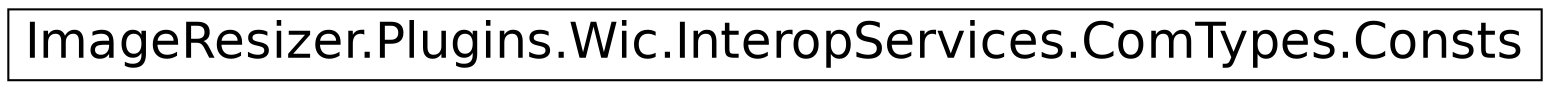 digraph G
{
  edge [fontname="Helvetica",fontsize="24",labelfontname="Helvetica",labelfontsize="24"];
  node [fontname="Helvetica",fontsize="24",shape=record];
  rankdir="LR";
  Node1 [label="ImageResizer.Plugins.Wic.InteropServices.ComTypes.Consts",height=0.2,width=0.4,color="black", fillcolor="white", style="filled",URL="$class_image_resizer_1_1_plugins_1_1_wic_1_1_interop_services_1_1_com_types_1_1_consts.html"];
}
